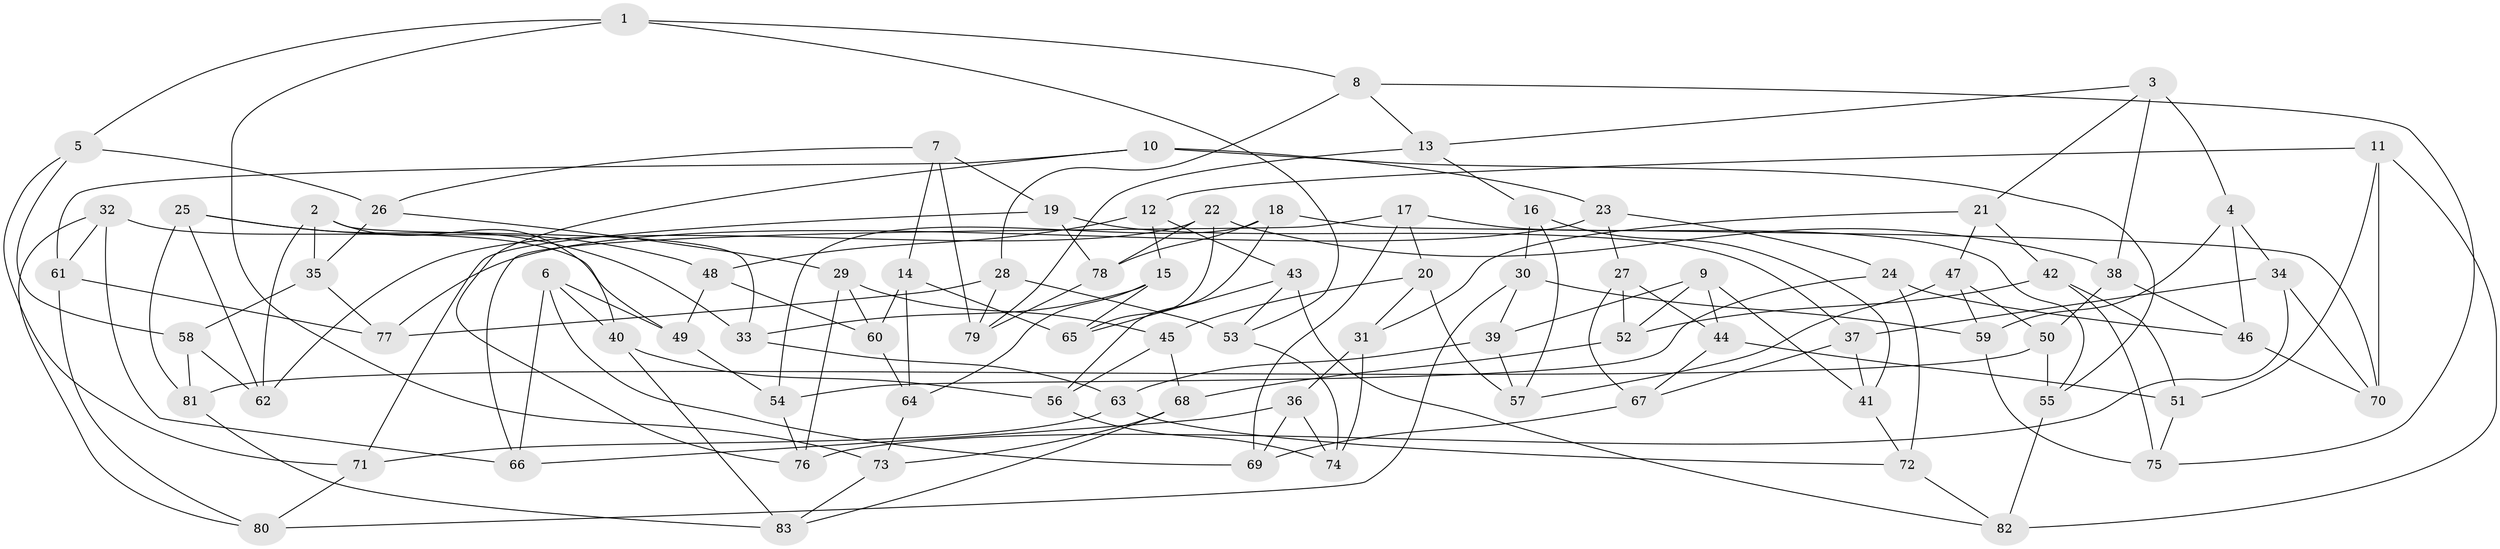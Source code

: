// coarse degree distribution, {5: 0.2926829268292683, 4: 0.4146341463414634, 6: 0.14634146341463414, 7: 0.024390243902439025, 9: 0.024390243902439025, 3: 0.0975609756097561}
// Generated by graph-tools (version 1.1) at 2025/02/03/04/25 22:02:51]
// undirected, 83 vertices, 166 edges
graph export_dot {
graph [start="1"]
  node [color=gray90,style=filled];
  1;
  2;
  3;
  4;
  5;
  6;
  7;
  8;
  9;
  10;
  11;
  12;
  13;
  14;
  15;
  16;
  17;
  18;
  19;
  20;
  21;
  22;
  23;
  24;
  25;
  26;
  27;
  28;
  29;
  30;
  31;
  32;
  33;
  34;
  35;
  36;
  37;
  38;
  39;
  40;
  41;
  42;
  43;
  44;
  45;
  46;
  47;
  48;
  49;
  50;
  51;
  52;
  53;
  54;
  55;
  56;
  57;
  58;
  59;
  60;
  61;
  62;
  63;
  64;
  65;
  66;
  67;
  68;
  69;
  70;
  71;
  72;
  73;
  74;
  75;
  76;
  77;
  78;
  79;
  80;
  81;
  82;
  83;
  1 -- 8;
  1 -- 73;
  1 -- 5;
  1 -- 53;
  2 -- 35;
  2 -- 33;
  2 -- 62;
  2 -- 40;
  3 -- 4;
  3 -- 38;
  3 -- 21;
  3 -- 13;
  4 -- 34;
  4 -- 46;
  4 -- 59;
  5 -- 71;
  5 -- 58;
  5 -- 26;
  6 -- 49;
  6 -- 40;
  6 -- 66;
  6 -- 69;
  7 -- 19;
  7 -- 79;
  7 -- 14;
  7 -- 26;
  8 -- 13;
  8 -- 75;
  8 -- 28;
  9 -- 41;
  9 -- 52;
  9 -- 39;
  9 -- 44;
  10 -- 23;
  10 -- 76;
  10 -- 55;
  10 -- 61;
  11 -- 12;
  11 -- 70;
  11 -- 51;
  11 -- 82;
  12 -- 48;
  12 -- 15;
  12 -- 43;
  13 -- 16;
  13 -- 79;
  14 -- 64;
  14 -- 60;
  14 -- 65;
  15 -- 33;
  15 -- 64;
  15 -- 65;
  16 -- 30;
  16 -- 57;
  16 -- 41;
  17 -- 20;
  17 -- 55;
  17 -- 66;
  17 -- 69;
  18 -- 70;
  18 -- 54;
  18 -- 56;
  18 -- 78;
  19 -- 78;
  19 -- 37;
  19 -- 71;
  20 -- 57;
  20 -- 31;
  20 -- 45;
  21 -- 42;
  21 -- 31;
  21 -- 47;
  22 -- 38;
  22 -- 65;
  22 -- 62;
  22 -- 78;
  23 -- 77;
  23 -- 24;
  23 -- 27;
  24 -- 72;
  24 -- 46;
  24 -- 54;
  25 -- 62;
  25 -- 48;
  25 -- 33;
  25 -- 81;
  26 -- 35;
  26 -- 29;
  27 -- 44;
  27 -- 67;
  27 -- 52;
  28 -- 53;
  28 -- 79;
  28 -- 77;
  29 -- 45;
  29 -- 76;
  29 -- 60;
  30 -- 39;
  30 -- 59;
  30 -- 80;
  31 -- 74;
  31 -- 36;
  32 -- 49;
  32 -- 66;
  32 -- 80;
  32 -- 61;
  33 -- 63;
  34 -- 76;
  34 -- 37;
  34 -- 70;
  35 -- 77;
  35 -- 58;
  36 -- 69;
  36 -- 74;
  36 -- 66;
  37 -- 67;
  37 -- 41;
  38 -- 46;
  38 -- 50;
  39 -- 57;
  39 -- 63;
  40 -- 56;
  40 -- 83;
  41 -- 72;
  42 -- 51;
  42 -- 75;
  42 -- 52;
  43 -- 53;
  43 -- 82;
  43 -- 65;
  44 -- 51;
  44 -- 67;
  45 -- 56;
  45 -- 68;
  46 -- 70;
  47 -- 57;
  47 -- 59;
  47 -- 50;
  48 -- 60;
  48 -- 49;
  49 -- 54;
  50 -- 55;
  50 -- 81;
  51 -- 75;
  52 -- 68;
  53 -- 74;
  54 -- 76;
  55 -- 82;
  56 -- 74;
  58 -- 62;
  58 -- 81;
  59 -- 75;
  60 -- 64;
  61 -- 80;
  61 -- 77;
  63 -- 71;
  63 -- 72;
  64 -- 73;
  67 -- 69;
  68 -- 83;
  68 -- 73;
  71 -- 80;
  72 -- 82;
  73 -- 83;
  78 -- 79;
  81 -- 83;
}

